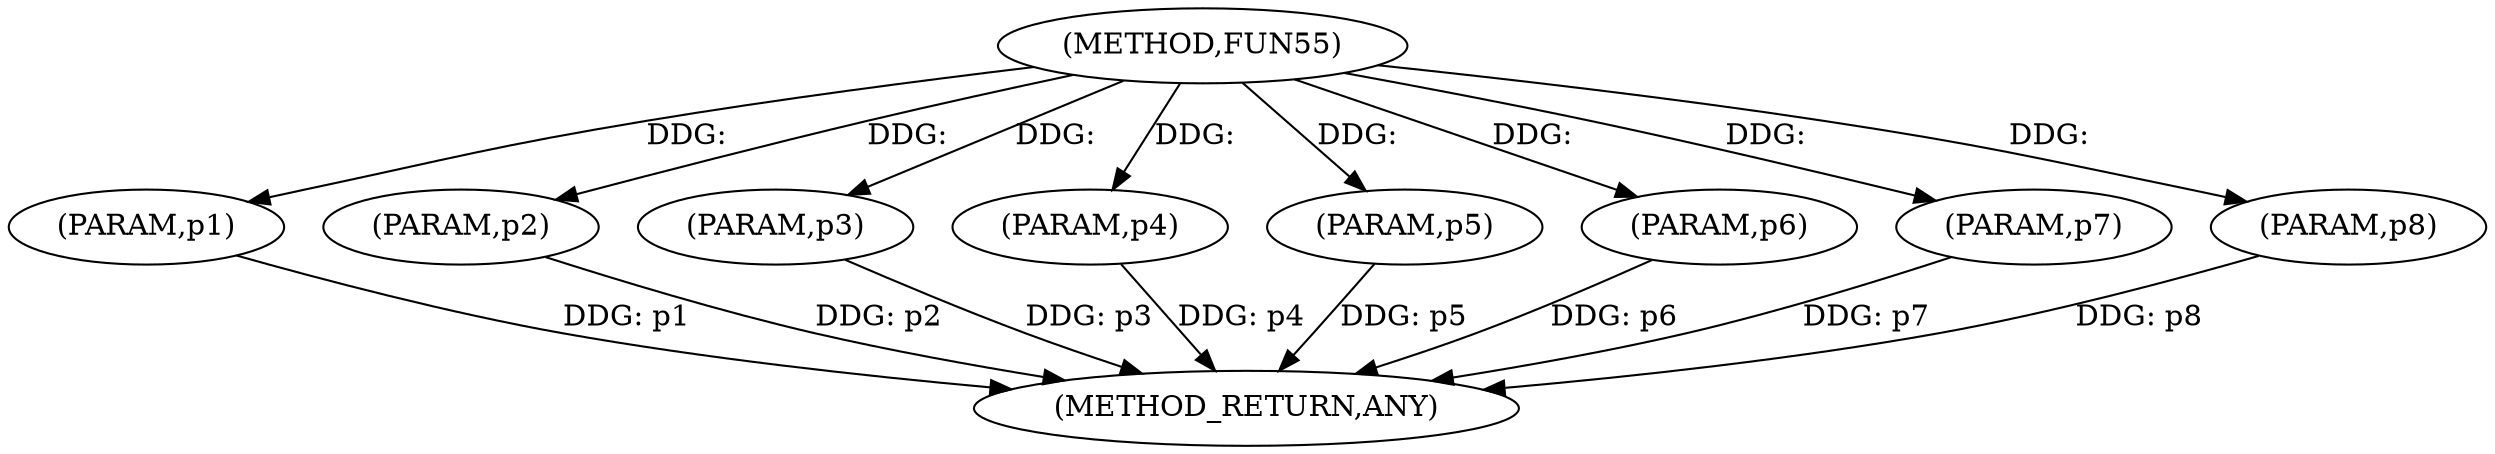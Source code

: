 
digraph "FUN55" {  

"14966" [label = "(METHOD,FUN55)" ]

"14976" [label = "(METHOD_RETURN,ANY)" ]

"14967" [label = "(PARAM,p1)" ]

"14968" [label = "(PARAM,p2)" ]

"14969" [label = "(PARAM,p3)" ]

"14970" [label = "(PARAM,p4)" ]

"14971" [label = "(PARAM,p5)" ]

"14972" [label = "(PARAM,p6)" ]

"14973" [label = "(PARAM,p7)" ]

"14974" [label = "(PARAM,p8)" ]

  "14967" -> "14976"  [ label = "DDG: p1"] 

  "14968" -> "14976"  [ label = "DDG: p2"] 

  "14969" -> "14976"  [ label = "DDG: p3"] 

  "14970" -> "14976"  [ label = "DDG: p4"] 

  "14971" -> "14976"  [ label = "DDG: p5"] 

  "14972" -> "14976"  [ label = "DDG: p6"] 

  "14973" -> "14976"  [ label = "DDG: p7"] 

  "14974" -> "14976"  [ label = "DDG: p8"] 

  "14966" -> "14967"  [ label = "DDG: "] 

  "14966" -> "14968"  [ label = "DDG: "] 

  "14966" -> "14969"  [ label = "DDG: "] 

  "14966" -> "14970"  [ label = "DDG: "] 

  "14966" -> "14971"  [ label = "DDG: "] 

  "14966" -> "14972"  [ label = "DDG: "] 

  "14966" -> "14973"  [ label = "DDG: "] 

  "14966" -> "14974"  [ label = "DDG: "] 

}